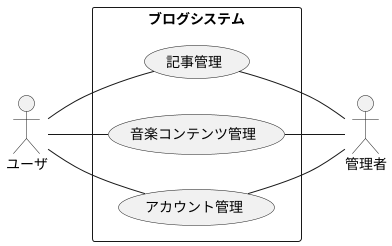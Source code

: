 @startuml useCaseDiagram
left to right direction
skinparam packageStyle rectangle
actor ユーザ
actor 管理者
rectangle ブログシステム {
	ユーザ -- (記事管理)
	ユーザ -- (音楽コンテンツ管理)
	ユーザ -- (アカウント管理)
	(記事管理) -- 管理者
	(音楽コンテンツ管理) -- 管理者
	(アカウント管理) -- 管理者
}
@enduml
